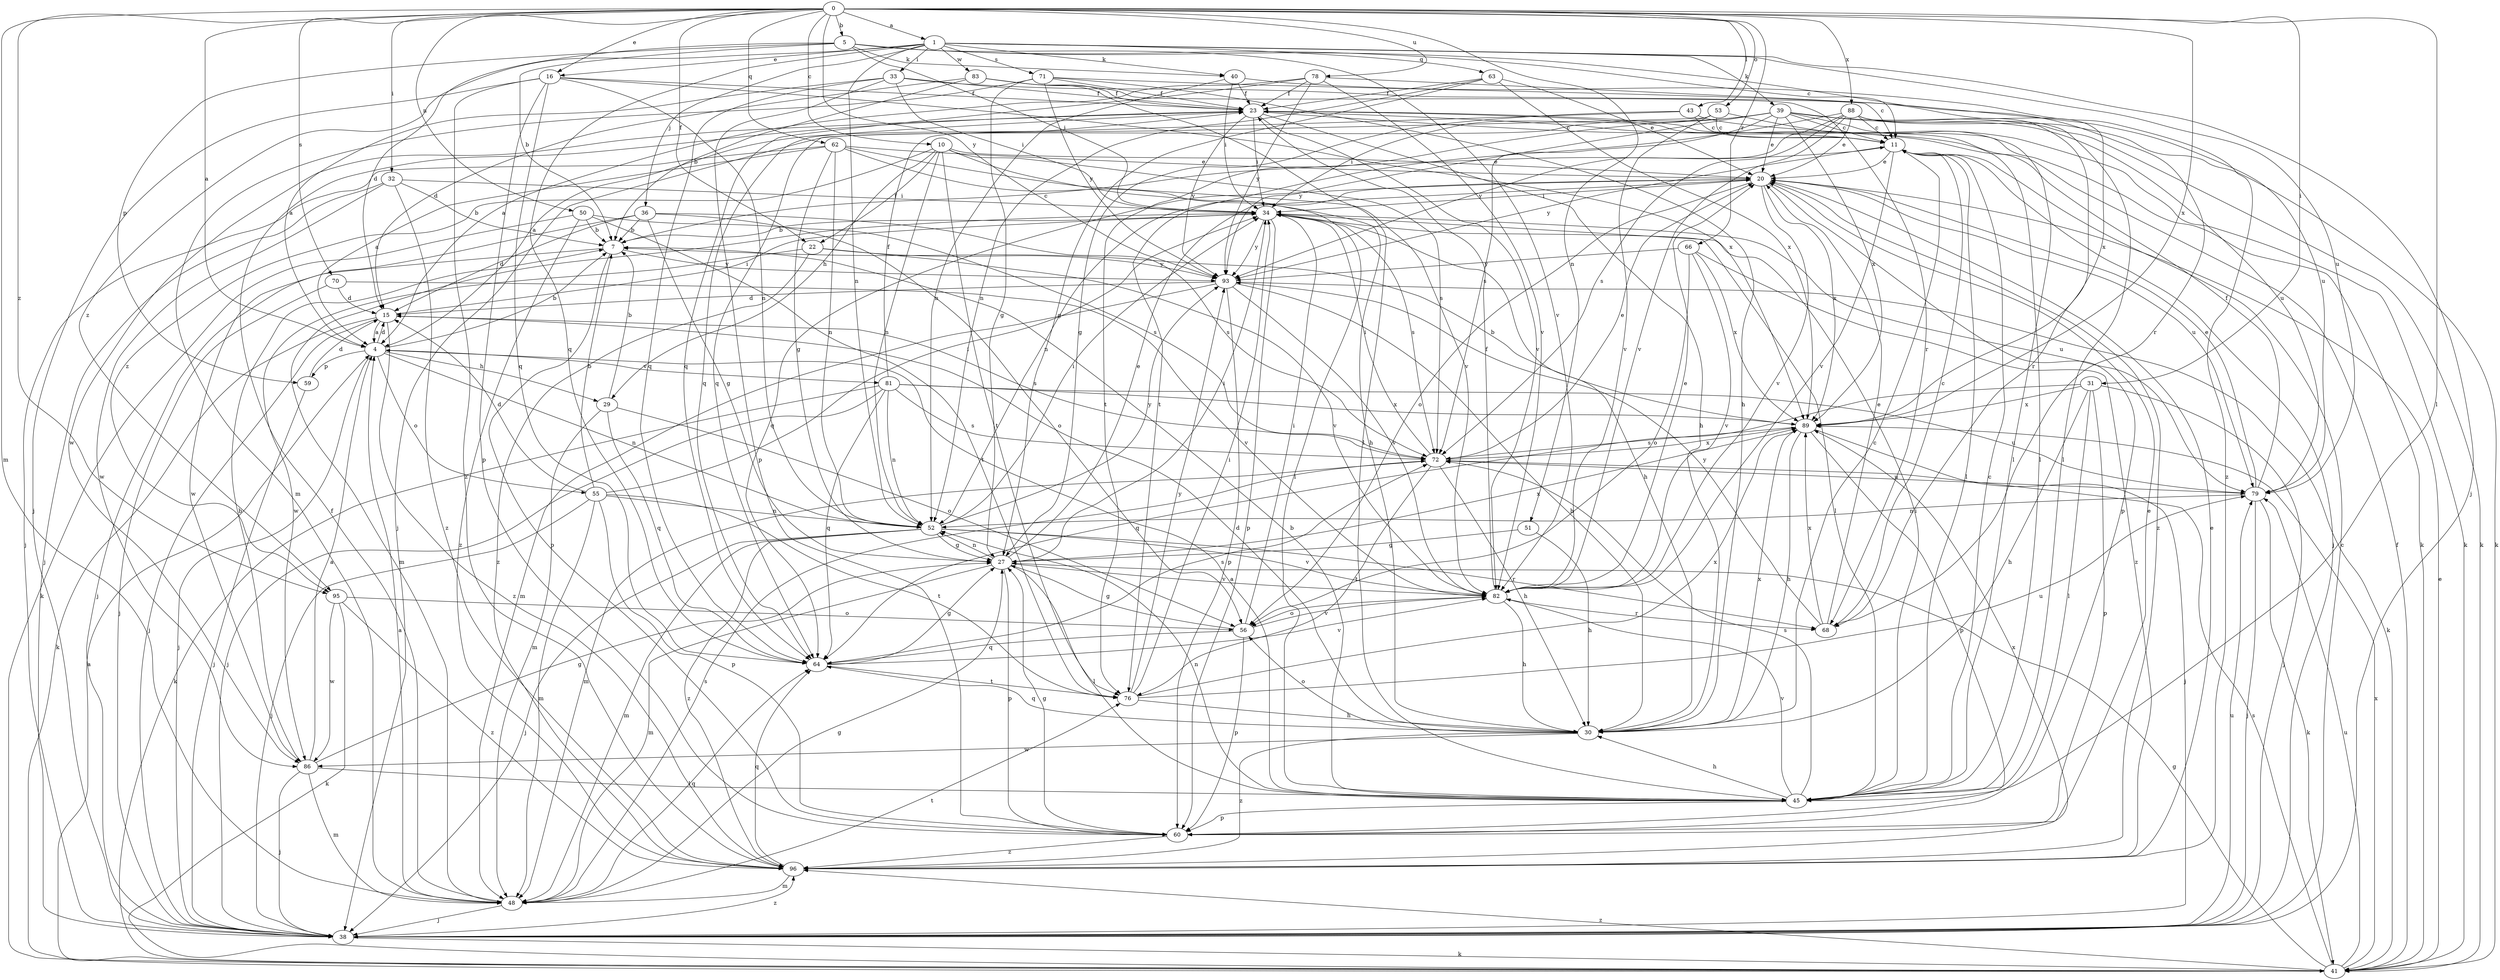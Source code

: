 strict digraph  {
0;
1;
4;
5;
7;
10;
11;
15;
16;
20;
22;
23;
27;
29;
30;
31;
32;
33;
34;
36;
38;
39;
40;
41;
43;
45;
48;
50;
51;
52;
53;
55;
56;
59;
60;
62;
63;
64;
66;
68;
70;
71;
72;
76;
78;
79;
81;
82;
83;
86;
88;
89;
93;
95;
96;
0 -> 1  [label=a];
0 -> 4  [label=a];
0 -> 5  [label=b];
0 -> 10  [label=c];
0 -> 16  [label=e];
0 -> 22  [label=f];
0 -> 31  [label=i];
0 -> 32  [label=i];
0 -> 43  [label=l];
0 -> 45  [label=l];
0 -> 48  [label=m];
0 -> 50  [label=n];
0 -> 51  [label=n];
0 -> 53  [label=o];
0 -> 62  [label=q];
0 -> 66  [label=r];
0 -> 70  [label=s];
0 -> 78  [label=u];
0 -> 88  [label=x];
0 -> 89  [label=x];
0 -> 93  [label=y];
0 -> 95  [label=z];
1 -> 16  [label=e];
1 -> 33  [label=i];
1 -> 36  [label=j];
1 -> 38  [label=j];
1 -> 39  [label=k];
1 -> 40  [label=k];
1 -> 52  [label=n];
1 -> 63  [label=q];
1 -> 64  [label=q];
1 -> 71  [label=s];
1 -> 79  [label=u];
1 -> 83  [label=w];
1 -> 95  [label=z];
4 -> 7  [label=b];
4 -> 15  [label=d];
4 -> 29  [label=h];
4 -> 38  [label=j];
4 -> 52  [label=n];
4 -> 55  [label=o];
4 -> 59  [label=p];
4 -> 81  [label=v];
5 -> 7  [label=b];
5 -> 11  [label=c];
5 -> 15  [label=d];
5 -> 34  [label=i];
5 -> 40  [label=k];
5 -> 59  [label=p];
5 -> 68  [label=r];
5 -> 82  [label=v];
7 -> 11  [label=c];
7 -> 38  [label=j];
7 -> 60  [label=p];
7 -> 93  [label=y];
10 -> 20  [label=e];
10 -> 22  [label=f];
10 -> 29  [label=h];
10 -> 45  [label=l];
10 -> 52  [label=n];
10 -> 72  [label=s];
10 -> 76  [label=t];
10 -> 95  [label=z];
11 -> 20  [label=e];
11 -> 38  [label=j];
11 -> 45  [label=l];
11 -> 82  [label=v];
11 -> 93  [label=y];
15 -> 4  [label=a];
15 -> 34  [label=i];
15 -> 38  [label=j];
15 -> 41  [label=k];
15 -> 72  [label=s];
15 -> 96  [label=z];
16 -> 23  [label=f];
16 -> 38  [label=j];
16 -> 52  [label=n];
16 -> 60  [label=p];
16 -> 64  [label=q];
16 -> 89  [label=x];
16 -> 96  [label=z];
20 -> 34  [label=i];
20 -> 52  [label=n];
20 -> 56  [label=o];
20 -> 60  [label=p];
20 -> 64  [label=q];
20 -> 79  [label=u];
20 -> 82  [label=v];
20 -> 89  [label=x];
20 -> 96  [label=z];
22 -> 82  [label=v];
22 -> 86  [label=w];
22 -> 93  [label=y];
22 -> 96  [label=z];
23 -> 11  [label=c];
23 -> 30  [label=h];
23 -> 34  [label=i];
23 -> 41  [label=k];
23 -> 64  [label=q];
23 -> 82  [label=v];
23 -> 86  [label=w];
23 -> 93  [label=y];
27 -> 20  [label=e];
27 -> 34  [label=i];
27 -> 45  [label=l];
27 -> 48  [label=m];
27 -> 52  [label=n];
27 -> 60  [label=p];
27 -> 82  [label=v];
27 -> 89  [label=x];
29 -> 7  [label=b];
29 -> 48  [label=m];
29 -> 56  [label=o];
29 -> 64  [label=q];
30 -> 11  [label=c];
30 -> 15  [label=d];
30 -> 56  [label=o];
30 -> 64  [label=q];
30 -> 86  [label=w];
30 -> 89  [label=x];
30 -> 96  [label=z];
31 -> 30  [label=h];
31 -> 38  [label=j];
31 -> 45  [label=l];
31 -> 60  [label=p];
31 -> 64  [label=q];
31 -> 89  [label=x];
32 -> 7  [label=b];
32 -> 34  [label=i];
32 -> 38  [label=j];
32 -> 86  [label=w];
32 -> 96  [label=z];
33 -> 4  [label=a];
33 -> 11  [label=c];
33 -> 23  [label=f];
33 -> 34  [label=i];
33 -> 60  [label=p];
33 -> 64  [label=q];
34 -> 7  [label=b];
34 -> 30  [label=h];
34 -> 45  [label=l];
34 -> 48  [label=m];
34 -> 60  [label=p];
34 -> 72  [label=s];
34 -> 79  [label=u];
34 -> 93  [label=y];
36 -> 7  [label=b];
36 -> 15  [label=d];
36 -> 27  [label=g];
36 -> 56  [label=o];
36 -> 72  [label=s];
36 -> 86  [label=w];
38 -> 11  [label=c];
38 -> 41  [label=k];
38 -> 79  [label=u];
38 -> 96  [label=z];
39 -> 11  [label=c];
39 -> 20  [label=e];
39 -> 38  [label=j];
39 -> 41  [label=k];
39 -> 45  [label=l];
39 -> 72  [label=s];
39 -> 76  [label=t];
39 -> 79  [label=u];
39 -> 89  [label=x];
39 -> 93  [label=y];
40 -> 23  [label=f];
40 -> 34  [label=i];
40 -> 52  [label=n];
40 -> 96  [label=z];
41 -> 4  [label=a];
41 -> 20  [label=e];
41 -> 23  [label=f];
41 -> 27  [label=g];
41 -> 72  [label=s];
41 -> 79  [label=u];
41 -> 89  [label=x];
41 -> 96  [label=z];
43 -> 4  [label=a];
43 -> 11  [label=c];
43 -> 27  [label=g];
43 -> 41  [label=k];
45 -> 4  [label=a];
45 -> 7  [label=b];
45 -> 11  [label=c];
45 -> 30  [label=h];
45 -> 34  [label=i];
45 -> 52  [label=n];
45 -> 60  [label=p];
45 -> 72  [label=s];
45 -> 82  [label=v];
48 -> 4  [label=a];
48 -> 23  [label=f];
48 -> 27  [label=g];
48 -> 38  [label=j];
48 -> 64  [label=q];
48 -> 72  [label=s];
48 -> 76  [label=t];
50 -> 7  [label=b];
50 -> 41  [label=k];
50 -> 72  [label=s];
50 -> 76  [label=t];
50 -> 96  [label=z];
51 -> 27  [label=g];
51 -> 30  [label=h];
52 -> 27  [label=g];
52 -> 34  [label=i];
52 -> 38  [label=j];
52 -> 48  [label=m];
52 -> 68  [label=r];
52 -> 82  [label=v];
52 -> 93  [label=y];
52 -> 96  [label=z];
53 -> 11  [label=c];
53 -> 34  [label=i];
53 -> 45  [label=l];
53 -> 64  [label=q];
53 -> 82  [label=v];
55 -> 7  [label=b];
55 -> 15  [label=d];
55 -> 34  [label=i];
55 -> 38  [label=j];
55 -> 48  [label=m];
55 -> 52  [label=n];
55 -> 60  [label=p];
55 -> 76  [label=t];
56 -> 27  [label=g];
56 -> 34  [label=i];
56 -> 60  [label=p];
56 -> 64  [label=q];
56 -> 82  [label=v];
59 -> 15  [label=d];
59 -> 38  [label=j];
60 -> 20  [label=e];
60 -> 27  [label=g];
60 -> 96  [label=z];
62 -> 4  [label=a];
62 -> 20  [label=e];
62 -> 27  [label=g];
62 -> 30  [label=h];
62 -> 38  [label=j];
62 -> 52  [label=n];
62 -> 82  [label=v];
63 -> 20  [label=e];
63 -> 23  [label=f];
63 -> 27  [label=g];
63 -> 52  [label=n];
63 -> 89  [label=x];
64 -> 27  [label=g];
64 -> 72  [label=s];
64 -> 76  [label=t];
64 -> 82  [label=v];
66 -> 56  [label=o];
66 -> 82  [label=v];
66 -> 89  [label=x];
66 -> 93  [label=y];
66 -> 96  [label=z];
68 -> 11  [label=c];
68 -> 20  [label=e];
68 -> 89  [label=x];
68 -> 93  [label=y];
70 -> 15  [label=d];
70 -> 38  [label=j];
70 -> 82  [label=v];
71 -> 23  [label=f];
71 -> 27  [label=g];
71 -> 30  [label=h];
71 -> 48  [label=m];
71 -> 79  [label=u];
71 -> 93  [label=y];
72 -> 20  [label=e];
72 -> 30  [label=h];
72 -> 34  [label=i];
72 -> 48  [label=m];
72 -> 76  [label=t];
72 -> 79  [label=u];
72 -> 89  [label=x];
76 -> 30  [label=h];
76 -> 34  [label=i];
76 -> 79  [label=u];
76 -> 89  [label=x];
76 -> 93  [label=y];
78 -> 4  [label=a];
78 -> 23  [label=f];
78 -> 64  [label=q];
78 -> 82  [label=v];
78 -> 89  [label=x];
78 -> 93  [label=y];
79 -> 20  [label=e];
79 -> 23  [label=f];
79 -> 38  [label=j];
79 -> 41  [label=k];
79 -> 52  [label=n];
81 -> 23  [label=f];
81 -> 38  [label=j];
81 -> 41  [label=k];
81 -> 52  [label=n];
81 -> 64  [label=q];
81 -> 72  [label=s];
81 -> 79  [label=u];
81 -> 89  [label=x];
82 -> 20  [label=e];
82 -> 23  [label=f];
82 -> 30  [label=h];
82 -> 56  [label=o];
82 -> 68  [label=r];
83 -> 7  [label=b];
83 -> 15  [label=d];
83 -> 23  [label=f];
83 -> 45  [label=l];
83 -> 68  [label=r];
86 -> 4  [label=a];
86 -> 7  [label=b];
86 -> 27  [label=g];
86 -> 38  [label=j];
86 -> 45  [label=l];
86 -> 48  [label=m];
88 -> 11  [label=c];
88 -> 20  [label=e];
88 -> 41  [label=k];
88 -> 45  [label=l];
88 -> 68  [label=r];
88 -> 72  [label=s];
88 -> 76  [label=t];
88 -> 82  [label=v];
88 -> 93  [label=y];
89 -> 7  [label=b];
89 -> 30  [label=h];
89 -> 38  [label=j];
89 -> 60  [label=p];
89 -> 72  [label=s];
93 -> 15  [label=d];
93 -> 30  [label=h];
93 -> 41  [label=k];
93 -> 48  [label=m];
93 -> 60  [label=p];
93 -> 82  [label=v];
95 -> 41  [label=k];
95 -> 56  [label=o];
95 -> 86  [label=w];
95 -> 96  [label=z];
96 -> 20  [label=e];
96 -> 48  [label=m];
96 -> 64  [label=q];
96 -> 89  [label=x];
}
